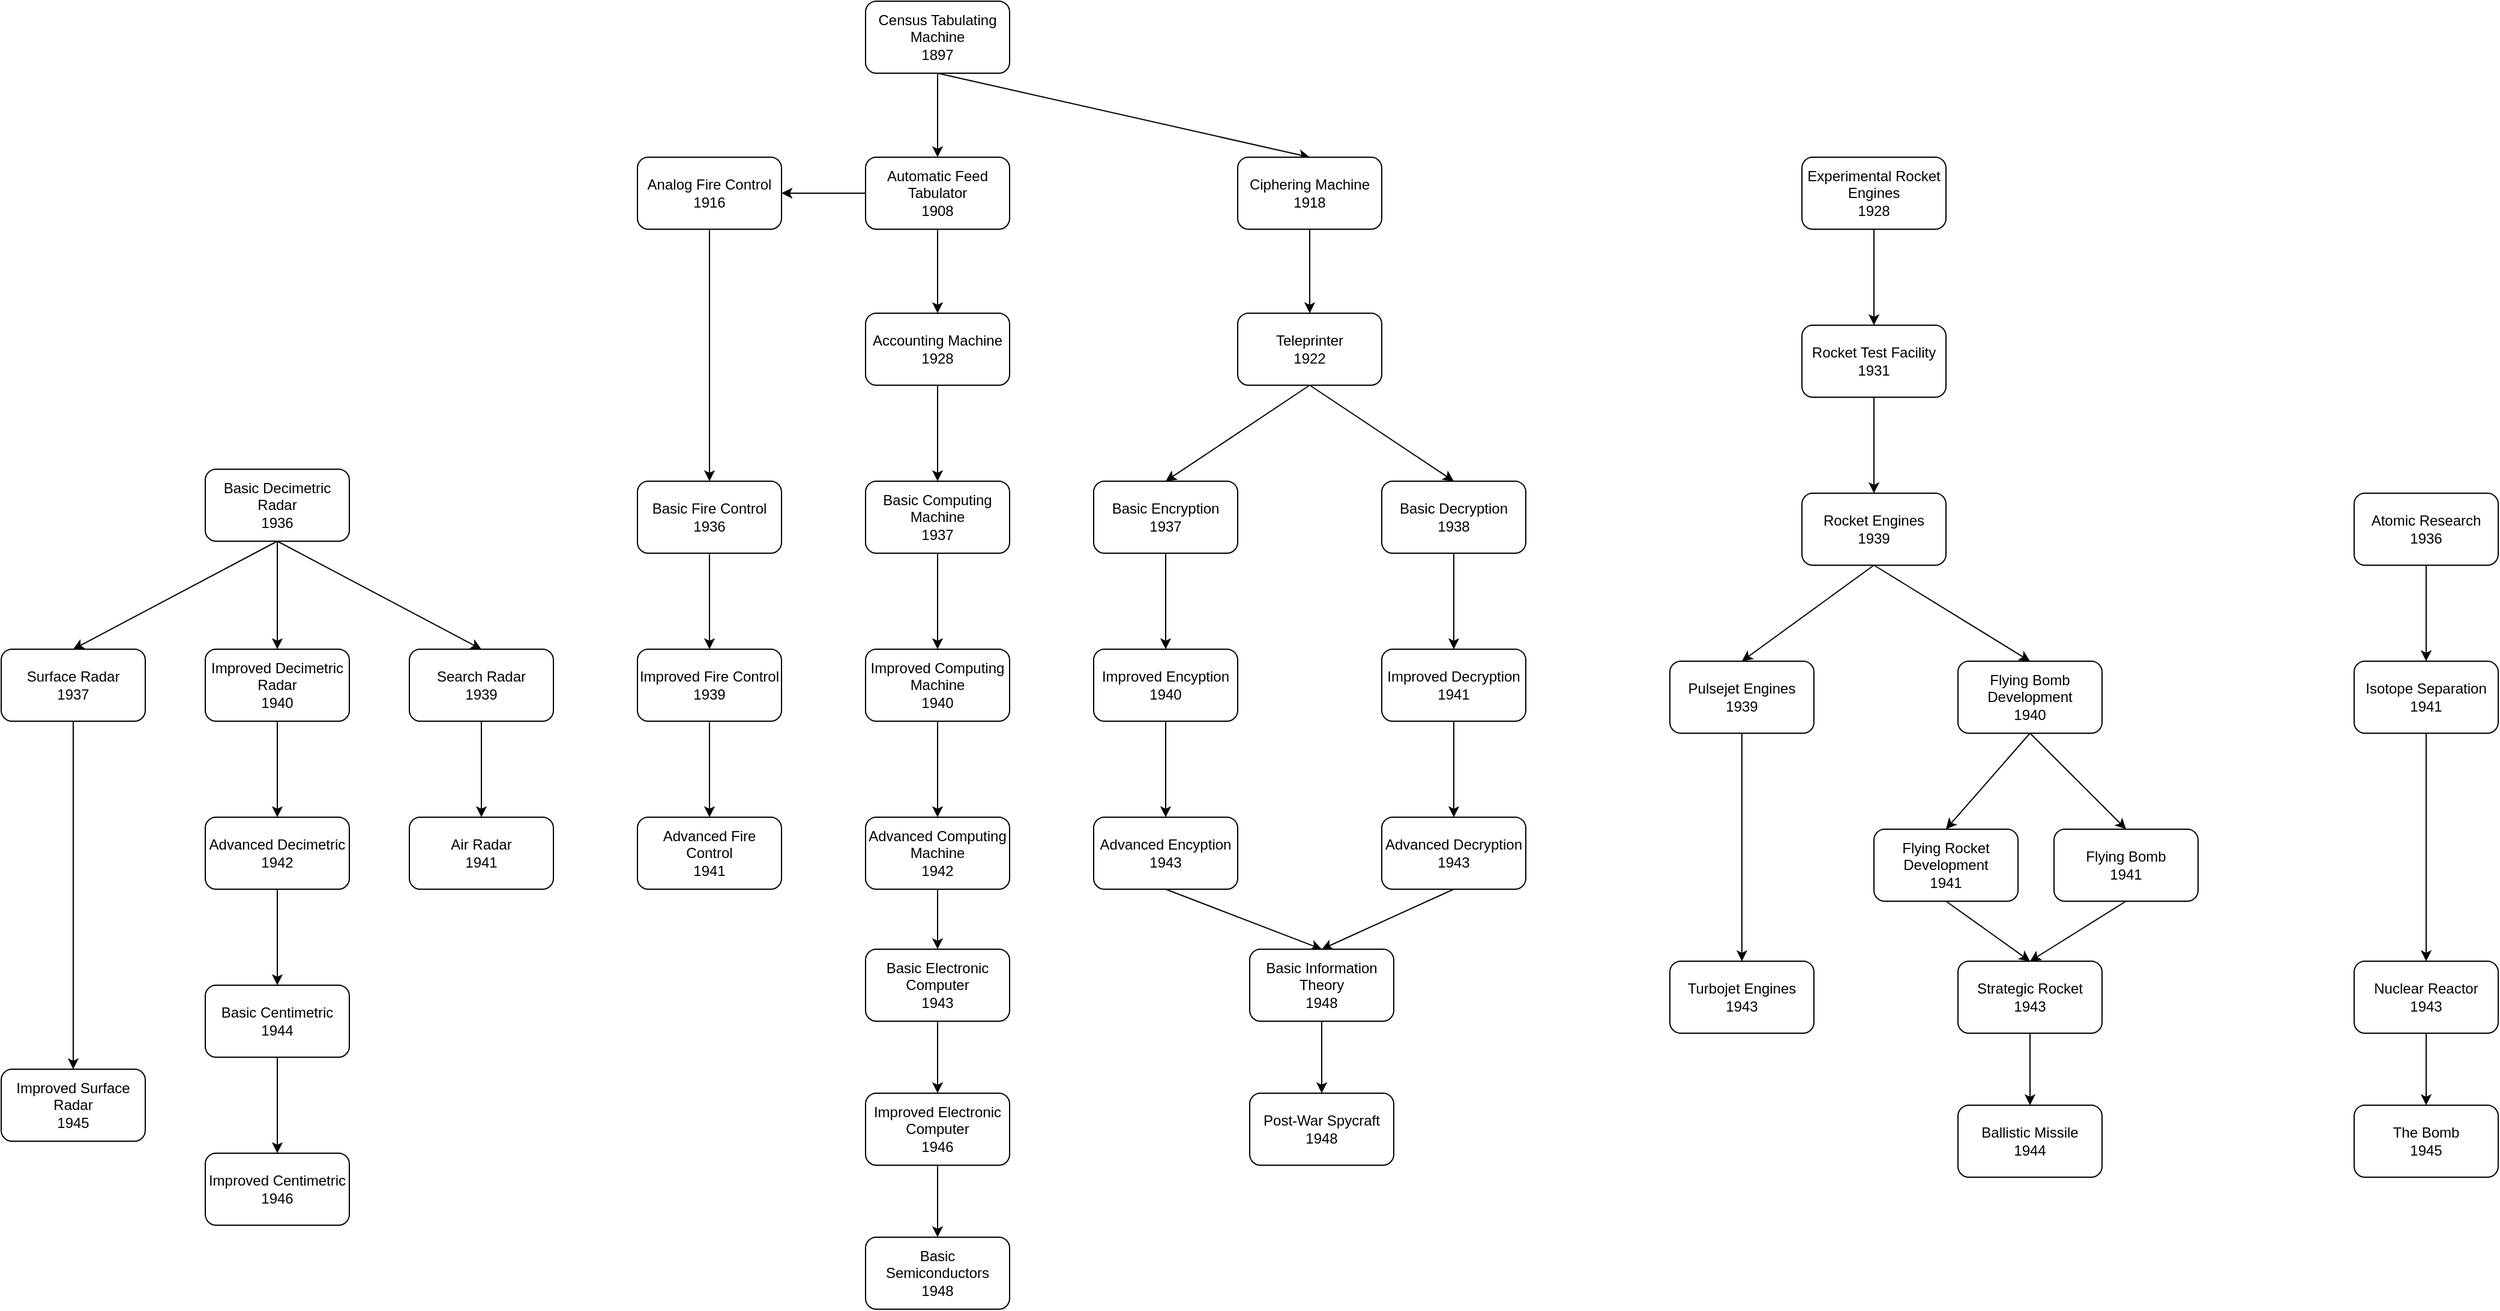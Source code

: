 <mxfile>
    <diagram id="ceCcKwCf0CttyyDCVAdw" name="Page-1">
        <mxGraphModel dx="1653" dy="513" grid="1" gridSize="10" guides="1" tooltips="1" connect="1" arrows="1" fold="1" page="1" pageScale="1" pageWidth="850" pageHeight="1100" math="0" shadow="0">
            <root>
                <mxCell id="0"/>
                <mxCell id="1" parent="0"/>
                <mxCell id="4" value="" style="edgeStyle=none;html=1;" edge="1" parent="1" source="2" target="3">
                    <mxGeometry relative="1" as="geometry"/>
                </mxCell>
                <mxCell id="32" style="edgeStyle=none;html=1;exitX=0.5;exitY=1;exitDx=0;exitDy=0;entryX=0.5;entryY=0;entryDx=0;entryDy=0;" edge="1" parent="1" source="2" target="18">
                    <mxGeometry relative="1" as="geometry"/>
                </mxCell>
                <mxCell id="2" value="Census Tabulating Machine&lt;br&gt;1897" style="rounded=1;whiteSpace=wrap;html=1;" vertex="1" parent="1">
                    <mxGeometry x="250" y="60" width="120" height="60" as="geometry"/>
                </mxCell>
                <mxCell id="7" style="edgeStyle=none;html=1;exitX=0.5;exitY=1;exitDx=0;exitDy=0;entryX=0.5;entryY=0;entryDx=0;entryDy=0;" edge="1" parent="1" source="3" target="6">
                    <mxGeometry relative="1" as="geometry"/>
                </mxCell>
                <mxCell id="11" value="" style="edgeStyle=none;html=1;" edge="1" parent="1" source="3" target="10">
                    <mxGeometry relative="1" as="geometry"/>
                </mxCell>
                <mxCell id="3" value="Automatic Feed Tabulator&lt;br&gt;1908" style="rounded=1;whiteSpace=wrap;html=1;" vertex="1" parent="1">
                    <mxGeometry x="250" y="190" width="120" height="60" as="geometry"/>
                </mxCell>
                <mxCell id="13" value="" style="edgeStyle=none;html=1;" edge="1" parent="1" source="6" target="12">
                    <mxGeometry relative="1" as="geometry"/>
                </mxCell>
                <mxCell id="6" value="Accounting Machine 1928" style="rounded=1;whiteSpace=wrap;html=1;" vertex="1" parent="1">
                    <mxGeometry x="250" y="320" width="120" height="60" as="geometry"/>
                </mxCell>
                <mxCell id="40" style="edgeStyle=none;html=1;exitX=0.5;exitY=1;exitDx=0;exitDy=0;entryX=0.5;entryY=0;entryDx=0;entryDy=0;" edge="1" parent="1" source="10" target="37">
                    <mxGeometry relative="1" as="geometry"/>
                </mxCell>
                <mxCell id="10" value="Analog Fire Control&lt;br&gt;1916" style="whiteSpace=wrap;html=1;rounded=1;" vertex="1" parent="1">
                    <mxGeometry x="60" y="190" width="120" height="60" as="geometry"/>
                </mxCell>
                <mxCell id="15" value="" style="edgeStyle=none;html=1;" edge="1" parent="1" source="12" target="14">
                    <mxGeometry relative="1" as="geometry"/>
                </mxCell>
                <mxCell id="12" value="Basic Computing Machine&lt;br&gt;1937" style="whiteSpace=wrap;html=1;rounded=1;" vertex="1" parent="1">
                    <mxGeometry x="250" y="460" width="120" height="60" as="geometry"/>
                </mxCell>
                <mxCell id="17" value="" style="edgeStyle=none;html=1;" edge="1" parent="1" source="14" target="16">
                    <mxGeometry relative="1" as="geometry"/>
                </mxCell>
                <mxCell id="14" value="Improved Computing Machine&lt;br&gt;1940" style="rounded=1;whiteSpace=wrap;html=1;" vertex="1" parent="1">
                    <mxGeometry x="250" y="600" width="120" height="60" as="geometry"/>
                </mxCell>
                <mxCell id="110" style="edgeStyle=none;html=1;exitX=0.5;exitY=1;exitDx=0;exitDy=0;entryX=0.5;entryY=0;entryDx=0;entryDy=0;" edge="1" parent="1" source="16" target="104">
                    <mxGeometry relative="1" as="geometry"/>
                </mxCell>
                <mxCell id="16" value="Advanced Computing Machine&lt;br&gt;1942" style="rounded=1;whiteSpace=wrap;html=1;" vertex="1" parent="1">
                    <mxGeometry x="250" y="740" width="120" height="60" as="geometry"/>
                </mxCell>
                <mxCell id="21" value="" style="edgeStyle=none;html=1;" edge="1" parent="1" source="18" target="20">
                    <mxGeometry relative="1" as="geometry"/>
                </mxCell>
                <mxCell id="18" value="Ciphering Machine&lt;br&gt;1918" style="rounded=1;whiteSpace=wrap;html=1;" vertex="1" parent="1">
                    <mxGeometry x="560" y="190" width="120" height="60" as="geometry"/>
                </mxCell>
                <mxCell id="29" style="edgeStyle=none;html=1;exitX=0.5;exitY=1;exitDx=0;exitDy=0;entryX=0.5;entryY=0;entryDx=0;entryDy=0;" edge="1" parent="1" source="20" target="22">
                    <mxGeometry relative="1" as="geometry"/>
                </mxCell>
                <mxCell id="30" style="edgeStyle=none;html=1;exitX=0.5;exitY=1;exitDx=0;exitDy=0;entryX=0.5;entryY=0;entryDx=0;entryDy=0;" edge="1" parent="1" source="20" target="23">
                    <mxGeometry relative="1" as="geometry"/>
                </mxCell>
                <mxCell id="20" value="Teleprinter&lt;br&gt;1922" style="whiteSpace=wrap;html=1;rounded=1;" vertex="1" parent="1">
                    <mxGeometry x="560" y="320" width="120" height="60" as="geometry"/>
                </mxCell>
                <mxCell id="33" style="edgeStyle=none;html=1;exitX=0.5;exitY=1;exitDx=0;exitDy=0;entryX=0.5;entryY=0;entryDx=0;entryDy=0;" edge="1" parent="1" source="22" target="24">
                    <mxGeometry relative="1" as="geometry"/>
                </mxCell>
                <mxCell id="22" value="Basic Encryption&lt;br&gt;1937" style="rounded=1;whiteSpace=wrap;html=1;" vertex="1" parent="1">
                    <mxGeometry x="440" y="460" width="120" height="60" as="geometry"/>
                </mxCell>
                <mxCell id="35" style="edgeStyle=none;html=1;exitX=0.5;exitY=1;exitDx=0;exitDy=0;entryX=0.5;entryY=0;entryDx=0;entryDy=0;" edge="1" parent="1" source="23" target="25">
                    <mxGeometry relative="1" as="geometry"/>
                </mxCell>
                <mxCell id="23" value="Basic Decryption&lt;br&gt;1938" style="rounded=1;whiteSpace=wrap;html=1;" vertex="1" parent="1">
                    <mxGeometry x="680" y="460" width="120" height="60" as="geometry"/>
                </mxCell>
                <mxCell id="34" style="edgeStyle=none;html=1;exitX=0.5;exitY=1;exitDx=0;exitDy=0;entryX=0.5;entryY=0;entryDx=0;entryDy=0;" edge="1" parent="1" source="24" target="27">
                    <mxGeometry relative="1" as="geometry"/>
                </mxCell>
                <mxCell id="24" value="Improved Encyption&lt;br&gt;1940" style="rounded=1;whiteSpace=wrap;html=1;" vertex="1" parent="1">
                    <mxGeometry x="440" y="600" width="120" height="60" as="geometry"/>
                </mxCell>
                <mxCell id="36" style="edgeStyle=none;html=1;exitX=0.5;exitY=1;exitDx=0;exitDy=0;entryX=0.5;entryY=0;entryDx=0;entryDy=0;" edge="1" parent="1" source="25" target="28">
                    <mxGeometry relative="1" as="geometry"/>
                </mxCell>
                <mxCell id="25" value="Improved Decryption&lt;br&gt;1941" style="rounded=1;whiteSpace=wrap;html=1;" vertex="1" parent="1">
                    <mxGeometry x="680" y="600" width="120" height="60" as="geometry"/>
                </mxCell>
                <mxCell id="106" style="edgeStyle=none;html=1;exitX=0.5;exitY=1;exitDx=0;exitDy=0;entryX=0.5;entryY=0;entryDx=0;entryDy=0;" edge="1" parent="1" source="27" target="67">
                    <mxGeometry relative="1" as="geometry"/>
                </mxCell>
                <mxCell id="27" value="Advanced Encyption&lt;br&gt;1943" style="rounded=1;whiteSpace=wrap;html=1;" vertex="1" parent="1">
                    <mxGeometry x="440" y="740" width="120" height="60" as="geometry"/>
                </mxCell>
                <mxCell id="107" style="edgeStyle=none;html=1;exitX=0.5;exitY=1;exitDx=0;exitDy=0;entryX=0.5;entryY=0;entryDx=0;entryDy=0;" edge="1" parent="1" source="28" target="67">
                    <mxGeometry relative="1" as="geometry"/>
                </mxCell>
                <mxCell id="28" value="Advanced Decryption&lt;br&gt;1943" style="rounded=1;whiteSpace=wrap;html=1;" vertex="1" parent="1">
                    <mxGeometry x="680" y="740" width="120" height="60" as="geometry"/>
                </mxCell>
                <mxCell id="41" style="edgeStyle=none;html=1;exitX=0.5;exitY=1;exitDx=0;exitDy=0;entryX=0.5;entryY=0;entryDx=0;entryDy=0;" edge="1" parent="1" source="37" target="38">
                    <mxGeometry relative="1" as="geometry"/>
                </mxCell>
                <mxCell id="37" value="Basic Fire Control&lt;br&gt;1936" style="rounded=1;whiteSpace=wrap;html=1;" vertex="1" parent="1">
                    <mxGeometry x="60" y="460" width="120" height="60" as="geometry"/>
                </mxCell>
                <mxCell id="42" style="edgeStyle=none;html=1;exitX=0.5;exitY=1;exitDx=0;exitDy=0;entryX=0.5;entryY=0;entryDx=0;entryDy=0;" edge="1" parent="1" source="38" target="39">
                    <mxGeometry relative="1" as="geometry"/>
                </mxCell>
                <mxCell id="38" value="Improved Fire Control&lt;br&gt;1939" style="rounded=1;whiteSpace=wrap;html=1;" vertex="1" parent="1">
                    <mxGeometry x="60" y="600" width="120" height="60" as="geometry"/>
                </mxCell>
                <mxCell id="39" value="Advanced Fire Control&lt;br&gt;1941" style="rounded=1;whiteSpace=wrap;html=1;" vertex="1" parent="1">
                    <mxGeometry x="60" y="740" width="120" height="60" as="geometry"/>
                </mxCell>
                <mxCell id="50" style="edgeStyle=none;html=1;exitX=0.5;exitY=1;exitDx=0;exitDy=0;entryX=0.5;entryY=0;entryDx=0;entryDy=0;" edge="1" parent="1" source="43" target="49">
                    <mxGeometry relative="1" as="geometry"/>
                </mxCell>
                <mxCell id="53" style="edgeStyle=none;html=1;exitX=0.5;exitY=1;exitDx=0;exitDy=0;" edge="1" parent="1" source="43" target="52">
                    <mxGeometry relative="1" as="geometry"/>
                </mxCell>
                <mxCell id="58" style="edgeStyle=none;html=1;exitX=0.5;exitY=1;exitDx=0;exitDy=0;entryX=0.5;entryY=0;entryDx=0;entryDy=0;" edge="1" parent="1" source="43" target="56">
                    <mxGeometry relative="1" as="geometry"/>
                </mxCell>
                <mxCell id="43" value="Basic Decimetric Radar&lt;br&gt;1936" style="rounded=1;whiteSpace=wrap;html=1;" vertex="1" parent="1">
                    <mxGeometry x="-300" y="450" width="120" height="60" as="geometry"/>
                </mxCell>
                <mxCell id="60" style="edgeStyle=none;html=1;exitX=0.5;exitY=1;exitDx=0;exitDy=0;entryX=0.5;entryY=0;entryDx=0;entryDy=0;" edge="1" parent="1" source="49" target="54">
                    <mxGeometry relative="1" as="geometry"/>
                </mxCell>
                <mxCell id="49" value="Surface Radar&lt;br&gt;1937" style="rounded=1;whiteSpace=wrap;html=1;" vertex="1" parent="1">
                    <mxGeometry x="-470" y="600" width="120" height="60" as="geometry"/>
                </mxCell>
                <mxCell id="59" style="edgeStyle=none;html=1;exitX=0.5;exitY=1;exitDx=0;exitDy=0;entryX=0.5;entryY=0;entryDx=0;entryDy=0;" edge="1" parent="1" source="52" target="55">
                    <mxGeometry relative="1" as="geometry"/>
                </mxCell>
                <mxCell id="52" value="Improved Decimetric Radar&lt;br&gt;1940" style="rounded=1;whiteSpace=wrap;html=1;" vertex="1" parent="1">
                    <mxGeometry x="-300" y="600" width="120" height="60" as="geometry"/>
                </mxCell>
                <mxCell id="54" value="Improved Surface Radar&lt;br&gt;1945" style="rounded=1;whiteSpace=wrap;html=1;" vertex="1" parent="1">
                    <mxGeometry x="-470" y="950" width="120" height="60" as="geometry"/>
                </mxCell>
                <mxCell id="64" value="" style="edgeStyle=none;html=1;" edge="1" parent="1" source="55" target="63">
                    <mxGeometry relative="1" as="geometry"/>
                </mxCell>
                <mxCell id="55" value="Advanced Decimetric&lt;br&gt;1942" style="rounded=1;whiteSpace=wrap;html=1;" vertex="1" parent="1">
                    <mxGeometry x="-300" y="740" width="120" height="60" as="geometry"/>
                </mxCell>
                <mxCell id="61" style="edgeStyle=none;html=1;exitX=0.5;exitY=1;exitDx=0;exitDy=0;entryX=0.5;entryY=0;entryDx=0;entryDy=0;" edge="1" parent="1" source="56" target="57">
                    <mxGeometry relative="1" as="geometry"/>
                </mxCell>
                <mxCell id="56" value="Search Radar&lt;br&gt;1939" style="rounded=1;whiteSpace=wrap;html=1;" vertex="1" parent="1">
                    <mxGeometry x="-130" y="600" width="120" height="60" as="geometry"/>
                </mxCell>
                <mxCell id="57" value="Air Radar&lt;br&gt;1941" style="rounded=1;whiteSpace=wrap;html=1;" vertex="1" parent="1">
                    <mxGeometry x="-130" y="740" width="120" height="60" as="geometry"/>
                </mxCell>
                <mxCell id="66" value="" style="edgeStyle=none;html=1;" edge="1" parent="1" source="63" target="65">
                    <mxGeometry relative="1" as="geometry"/>
                </mxCell>
                <mxCell id="63" value="Basic Centimetric&lt;br&gt;1944" style="whiteSpace=wrap;html=1;rounded=1;" vertex="1" parent="1">
                    <mxGeometry x="-300" y="880" width="120" height="60" as="geometry"/>
                </mxCell>
                <mxCell id="65" value="Improved Centimetric&lt;br&gt;1946" style="whiteSpace=wrap;html=1;rounded=1;" vertex="1" parent="1">
                    <mxGeometry x="-300" y="1020" width="120" height="60" as="geometry"/>
                </mxCell>
                <mxCell id="108" style="edgeStyle=none;html=1;exitX=0.5;exitY=1;exitDx=0;exitDy=0;entryX=0.5;entryY=0;entryDx=0;entryDy=0;" edge="1" parent="1" source="67" target="69">
                    <mxGeometry relative="1" as="geometry"/>
                </mxCell>
                <mxCell id="67" value="Basic Information Theory&lt;br&gt;1948" style="whiteSpace=wrap;html=1;rounded=1;" vertex="1" parent="1">
                    <mxGeometry x="570" y="850" width="120" height="60" as="geometry"/>
                </mxCell>
                <mxCell id="69" value="Post-War Spycraft&lt;br&gt;1948" style="rounded=1;whiteSpace=wrap;html=1;" vertex="1" parent="1">
                    <mxGeometry x="570" y="970" width="120" height="60" as="geometry"/>
                </mxCell>
                <mxCell id="75" value="" style="edgeStyle=none;html=1;" edge="1" parent="1" source="73" target="74">
                    <mxGeometry relative="1" as="geometry"/>
                </mxCell>
                <mxCell id="73" value="Experimental Rocket Engines&lt;br&gt;1928" style="rounded=1;whiteSpace=wrap;html=1;" vertex="1" parent="1">
                    <mxGeometry x="1030" y="190" width="120" height="60" as="geometry"/>
                </mxCell>
                <mxCell id="77" value="" style="edgeStyle=none;html=1;" edge="1" parent="1" source="74" target="76">
                    <mxGeometry relative="1" as="geometry"/>
                </mxCell>
                <mxCell id="74" value="Rocket Test Facility&lt;br&gt;1931" style="whiteSpace=wrap;html=1;rounded=1;" vertex="1" parent="1">
                    <mxGeometry x="1030" y="330" width="120" height="60" as="geometry"/>
                </mxCell>
                <mxCell id="81" style="edgeStyle=none;html=1;exitX=0.5;exitY=1;exitDx=0;exitDy=0;entryX=0.5;entryY=0;entryDx=0;entryDy=0;" edge="1" parent="1" source="76" target="79">
                    <mxGeometry relative="1" as="geometry"/>
                </mxCell>
                <mxCell id="83" style="edgeStyle=none;html=1;exitX=0.5;exitY=1;exitDx=0;exitDy=0;entryX=0.5;entryY=0;entryDx=0;entryDy=0;" edge="1" parent="1" source="76" target="82">
                    <mxGeometry relative="1" as="geometry"/>
                </mxCell>
                <mxCell id="76" value="Rocket Engines&lt;br&gt;1939" style="whiteSpace=wrap;html=1;rounded=1;" vertex="1" parent="1">
                    <mxGeometry x="1030" y="470" width="120" height="60" as="geometry"/>
                </mxCell>
                <mxCell id="99" value="" style="edgeStyle=none;html=1;" edge="1" parent="1" source="79" target="98">
                    <mxGeometry relative="1" as="geometry"/>
                </mxCell>
                <mxCell id="79" value="Pulsejet Engines&lt;br&gt;1939" style="whiteSpace=wrap;html=1;rounded=1;" vertex="1" parent="1">
                    <mxGeometry x="920" y="610" width="120" height="60" as="geometry"/>
                </mxCell>
                <mxCell id="90" style="edgeStyle=none;html=1;exitX=0.5;exitY=1;exitDx=0;exitDy=0;entryX=0.5;entryY=0;entryDx=0;entryDy=0;" edge="1" parent="1" source="82" target="87">
                    <mxGeometry relative="1" as="geometry"/>
                </mxCell>
                <mxCell id="102" style="edgeStyle=none;html=1;exitX=0.5;exitY=1;exitDx=0;exitDy=0;entryX=0.5;entryY=0;entryDx=0;entryDy=0;" edge="1" parent="1" source="82" target="89">
                    <mxGeometry relative="1" as="geometry"/>
                </mxCell>
                <mxCell id="82" value="Flying Bomb Development&lt;br&gt;1940" style="rounded=1;whiteSpace=wrap;html=1;" vertex="1" parent="1">
                    <mxGeometry x="1160" y="610" width="120" height="60" as="geometry"/>
                </mxCell>
                <mxCell id="94" style="edgeStyle=none;html=1;exitX=0.5;exitY=1;exitDx=0;exitDy=0;entryX=0.5;entryY=0;entryDx=0;entryDy=0;" edge="1" parent="1" source="87" target="92">
                    <mxGeometry relative="1" as="geometry"/>
                </mxCell>
                <mxCell id="87" value="Flying Rocket Development&lt;br&gt;1941" style="whiteSpace=wrap;html=1;rounded=1;" vertex="1" parent="1">
                    <mxGeometry x="1090" y="750" width="120" height="60" as="geometry"/>
                </mxCell>
                <mxCell id="103" style="edgeStyle=none;html=1;exitX=0.5;exitY=1;exitDx=0;exitDy=0;entryX=0.5;entryY=0;entryDx=0;entryDy=0;" edge="1" parent="1" source="89" target="92">
                    <mxGeometry relative="1" as="geometry"/>
                </mxCell>
                <mxCell id="89" value="Flying Bomb&lt;br&gt;1941" style="rounded=1;whiteSpace=wrap;html=1;" vertex="1" parent="1">
                    <mxGeometry x="1240" y="750" width="120" height="60" as="geometry"/>
                </mxCell>
                <mxCell id="97" style="edgeStyle=none;html=1;exitX=0.5;exitY=1;exitDx=0;exitDy=0;entryX=0.5;entryY=0;entryDx=0;entryDy=0;" edge="1" parent="1" source="92" target="93">
                    <mxGeometry relative="1" as="geometry"/>
                </mxCell>
                <mxCell id="92" value="Strategic Rocket&lt;br&gt;1943" style="rounded=1;whiteSpace=wrap;html=1;" vertex="1" parent="1">
                    <mxGeometry x="1160" y="860" width="120" height="60" as="geometry"/>
                </mxCell>
                <mxCell id="93" value="Ballistic Missile&lt;br&gt;1944" style="rounded=1;whiteSpace=wrap;html=1;" vertex="1" parent="1">
                    <mxGeometry x="1160" y="980" width="120" height="60" as="geometry"/>
                </mxCell>
                <mxCell id="98" value="Turbojet Engines&lt;br&gt;1943" style="whiteSpace=wrap;html=1;rounded=1;" vertex="1" parent="1">
                    <mxGeometry x="920" y="860" width="120" height="60" as="geometry"/>
                </mxCell>
                <mxCell id="111" style="edgeStyle=none;html=1;exitX=0.5;exitY=1;exitDx=0;exitDy=0;entryX=0.5;entryY=0;entryDx=0;entryDy=0;" edge="1" parent="1" source="104" target="109">
                    <mxGeometry relative="1" as="geometry"/>
                </mxCell>
                <mxCell id="104" value="Basic Electronic Computer&lt;br&gt;1943" style="rounded=1;whiteSpace=wrap;html=1;" vertex="1" parent="1">
                    <mxGeometry x="250" y="850" width="120" height="60" as="geometry"/>
                </mxCell>
                <mxCell id="113" style="edgeStyle=none;html=1;exitX=0.5;exitY=1;exitDx=0;exitDy=0;entryX=0.5;entryY=0;entryDx=0;entryDy=0;" edge="1" parent="1" source="109" target="112">
                    <mxGeometry relative="1" as="geometry"/>
                </mxCell>
                <mxCell id="109" value="Improved Electronic Computer&lt;br&gt;1946" style="rounded=1;whiteSpace=wrap;html=1;" vertex="1" parent="1">
                    <mxGeometry x="250" y="970" width="120" height="60" as="geometry"/>
                </mxCell>
                <mxCell id="112" value="Basic Semiconductors&lt;br&gt;1948" style="rounded=1;whiteSpace=wrap;html=1;" vertex="1" parent="1">
                    <mxGeometry x="250" y="1090" width="120" height="60" as="geometry"/>
                </mxCell>
                <mxCell id="116" value="" style="edgeStyle=none;html=1;" edge="1" parent="1" source="114" target="115">
                    <mxGeometry relative="1" as="geometry"/>
                </mxCell>
                <mxCell id="114" value="Atomic Research&lt;br&gt;1936" style="rounded=1;whiteSpace=wrap;html=1;" vertex="1" parent="1">
                    <mxGeometry x="1490" y="470" width="120" height="60" as="geometry"/>
                </mxCell>
                <mxCell id="120" style="edgeStyle=none;html=1;exitX=0.5;exitY=1;exitDx=0;exitDy=0;entryX=0.5;entryY=0;entryDx=0;entryDy=0;" edge="1" parent="1" source="115" target="117">
                    <mxGeometry relative="1" as="geometry"/>
                </mxCell>
                <mxCell id="115" value="Isotope Separation&lt;br&gt;1941" style="whiteSpace=wrap;html=1;rounded=1;" vertex="1" parent="1">
                    <mxGeometry x="1490" y="610" width="120" height="60" as="geometry"/>
                </mxCell>
                <mxCell id="119" value="" style="edgeStyle=none;html=1;" edge="1" parent="1" source="117" target="118">
                    <mxGeometry relative="1" as="geometry"/>
                </mxCell>
                <mxCell id="117" value="Nuclear Reactor&lt;br&gt;1943" style="rounded=1;whiteSpace=wrap;html=1;" vertex="1" parent="1">
                    <mxGeometry x="1490" y="860" width="120" height="60" as="geometry"/>
                </mxCell>
                <mxCell id="118" value="The Bomb&lt;br&gt;1945" style="whiteSpace=wrap;html=1;rounded=1;" vertex="1" parent="1">
                    <mxGeometry x="1490" y="980" width="120" height="60" as="geometry"/>
                </mxCell>
            </root>
        </mxGraphModel>
    </diagram>
</mxfile>